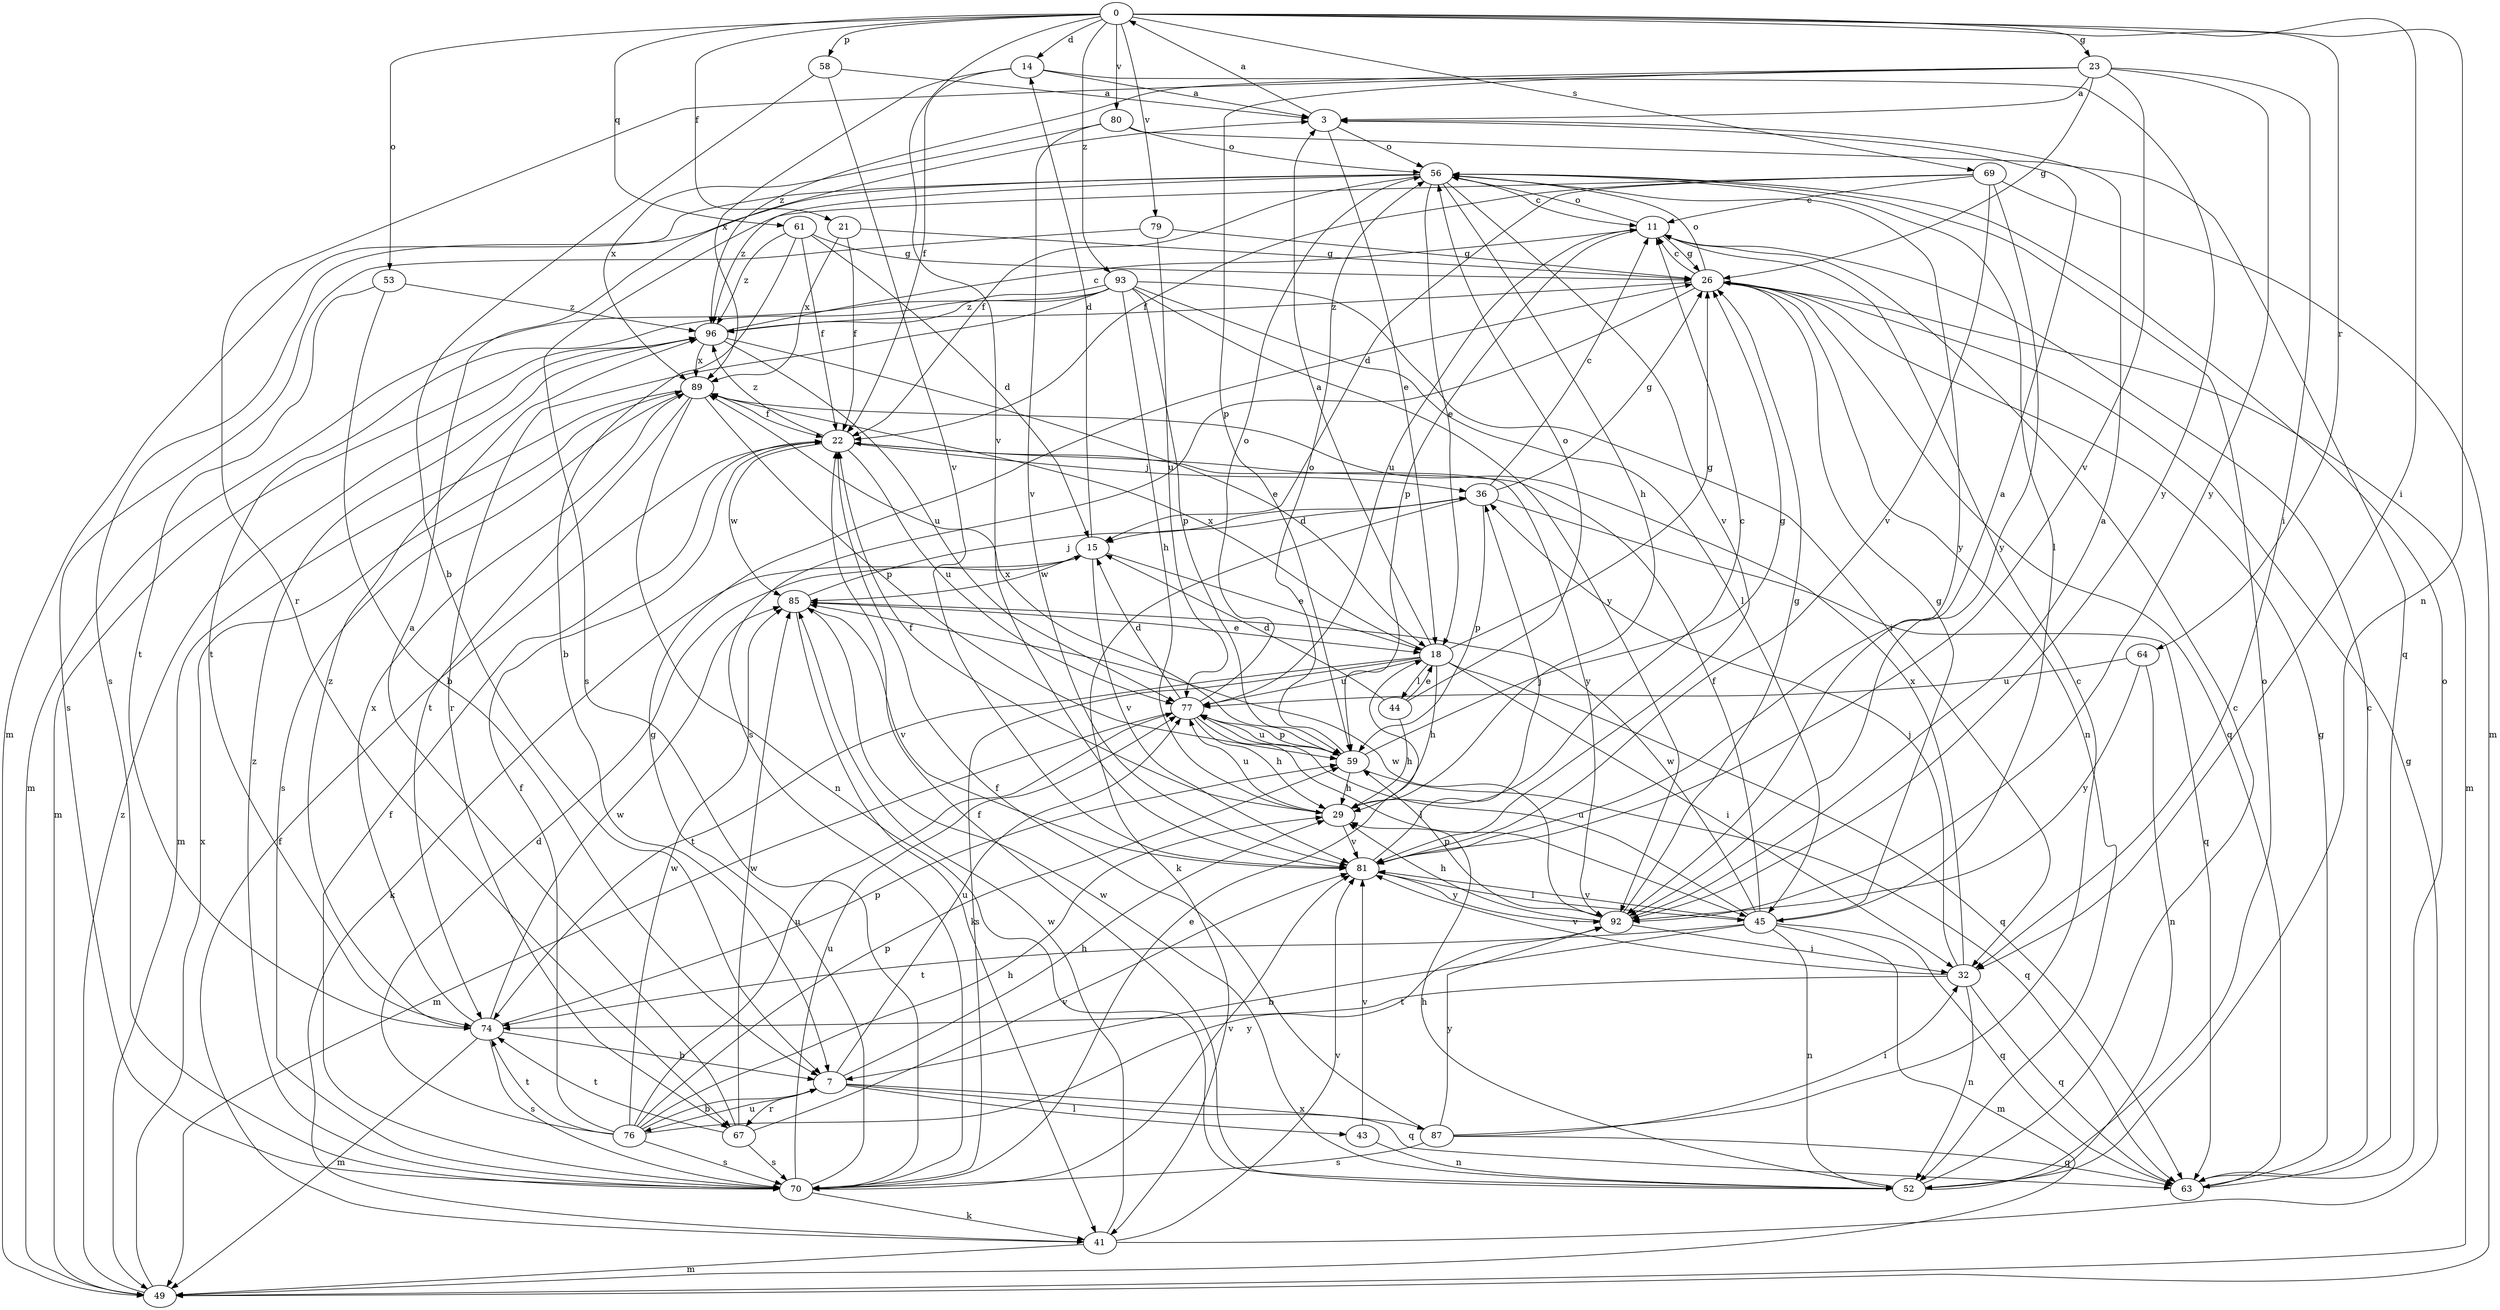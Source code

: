 strict digraph  {
0;
3;
7;
11;
14;
15;
18;
21;
22;
23;
26;
29;
32;
36;
41;
43;
44;
45;
49;
52;
53;
56;
58;
59;
61;
63;
64;
67;
69;
70;
74;
76;
77;
79;
80;
81;
85;
87;
89;
92;
93;
96;
0 -> 14  [label=d];
0 -> 21  [label=f];
0 -> 23  [label=g];
0 -> 32  [label=i];
0 -> 52  [label=n];
0 -> 53  [label=o];
0 -> 58  [label=p];
0 -> 61  [label=q];
0 -> 64  [label=r];
0 -> 69  [label=s];
0 -> 79  [label=v];
0 -> 80  [label=v];
0 -> 81  [label=v];
0 -> 93  [label=z];
3 -> 0  [label=a];
3 -> 18  [label=e];
3 -> 56  [label=o];
7 -> 29  [label=h];
7 -> 43  [label=l];
7 -> 63  [label=q];
7 -> 67  [label=r];
7 -> 76  [label=u];
7 -> 77  [label=u];
7 -> 87  [label=x];
11 -> 26  [label=g];
11 -> 56  [label=o];
11 -> 59  [label=p];
11 -> 77  [label=u];
14 -> 3  [label=a];
14 -> 22  [label=f];
14 -> 89  [label=x];
14 -> 92  [label=y];
15 -> 14  [label=d];
15 -> 18  [label=e];
15 -> 41  [label=k];
15 -> 81  [label=v];
15 -> 85  [label=w];
18 -> 3  [label=a];
18 -> 26  [label=g];
18 -> 29  [label=h];
18 -> 32  [label=i];
18 -> 44  [label=l];
18 -> 63  [label=q];
18 -> 70  [label=s];
18 -> 74  [label=t];
18 -> 77  [label=u];
18 -> 89  [label=x];
21 -> 22  [label=f];
21 -> 26  [label=g];
21 -> 89  [label=x];
22 -> 36  [label=j];
22 -> 77  [label=u];
22 -> 85  [label=w];
22 -> 92  [label=y];
22 -> 96  [label=z];
23 -> 3  [label=a];
23 -> 26  [label=g];
23 -> 32  [label=i];
23 -> 59  [label=p];
23 -> 67  [label=r];
23 -> 81  [label=v];
23 -> 92  [label=y];
23 -> 96  [label=z];
26 -> 11  [label=c];
26 -> 49  [label=m];
26 -> 52  [label=n];
26 -> 56  [label=o];
26 -> 63  [label=q];
26 -> 70  [label=s];
26 -> 96  [label=z];
29 -> 11  [label=c];
29 -> 22  [label=f];
29 -> 77  [label=u];
29 -> 81  [label=v];
32 -> 36  [label=j];
32 -> 52  [label=n];
32 -> 63  [label=q];
32 -> 74  [label=t];
32 -> 81  [label=v];
32 -> 89  [label=x];
36 -> 11  [label=c];
36 -> 15  [label=d];
36 -> 26  [label=g];
36 -> 41  [label=k];
36 -> 59  [label=p];
36 -> 63  [label=q];
41 -> 22  [label=f];
41 -> 26  [label=g];
41 -> 49  [label=m];
41 -> 81  [label=v];
41 -> 85  [label=w];
43 -> 52  [label=n];
43 -> 81  [label=v];
44 -> 15  [label=d];
44 -> 18  [label=e];
44 -> 29  [label=h];
44 -> 56  [label=o];
45 -> 7  [label=b];
45 -> 22  [label=f];
45 -> 26  [label=g];
45 -> 49  [label=m];
45 -> 52  [label=n];
45 -> 63  [label=q];
45 -> 74  [label=t];
45 -> 77  [label=u];
45 -> 81  [label=v];
45 -> 85  [label=w];
49 -> 89  [label=x];
49 -> 96  [label=z];
52 -> 11  [label=c];
52 -> 22  [label=f];
52 -> 29  [label=h];
52 -> 56  [label=o];
52 -> 85  [label=w];
53 -> 7  [label=b];
53 -> 74  [label=t];
53 -> 96  [label=z];
56 -> 11  [label=c];
56 -> 18  [label=e];
56 -> 22  [label=f];
56 -> 29  [label=h];
56 -> 45  [label=l];
56 -> 49  [label=m];
56 -> 70  [label=s];
56 -> 81  [label=v];
56 -> 92  [label=y];
56 -> 96  [label=z];
58 -> 3  [label=a];
58 -> 7  [label=b];
58 -> 81  [label=v];
59 -> 26  [label=g];
59 -> 29  [label=h];
59 -> 56  [label=o];
59 -> 63  [label=q];
59 -> 77  [label=u];
59 -> 89  [label=x];
61 -> 7  [label=b];
61 -> 15  [label=d];
61 -> 22  [label=f];
61 -> 26  [label=g];
61 -> 96  [label=z];
63 -> 11  [label=c];
63 -> 26  [label=g];
63 -> 56  [label=o];
64 -> 52  [label=n];
64 -> 77  [label=u];
64 -> 92  [label=y];
67 -> 3  [label=a];
67 -> 70  [label=s];
67 -> 74  [label=t];
67 -> 81  [label=v];
67 -> 85  [label=w];
69 -> 11  [label=c];
69 -> 15  [label=d];
69 -> 22  [label=f];
69 -> 49  [label=m];
69 -> 70  [label=s];
69 -> 81  [label=v];
69 -> 92  [label=y];
70 -> 18  [label=e];
70 -> 22  [label=f];
70 -> 26  [label=g];
70 -> 41  [label=k];
70 -> 77  [label=u];
70 -> 81  [label=v];
70 -> 96  [label=z];
74 -> 7  [label=b];
74 -> 49  [label=m];
74 -> 59  [label=p];
74 -> 70  [label=s];
74 -> 85  [label=w];
74 -> 89  [label=x];
74 -> 96  [label=z];
76 -> 7  [label=b];
76 -> 15  [label=d];
76 -> 22  [label=f];
76 -> 29  [label=h];
76 -> 59  [label=p];
76 -> 70  [label=s];
76 -> 74  [label=t];
76 -> 77  [label=u];
76 -> 85  [label=w];
76 -> 92  [label=y];
77 -> 15  [label=d];
77 -> 29  [label=h];
77 -> 45  [label=l];
77 -> 49  [label=m];
77 -> 56  [label=o];
77 -> 59  [label=p];
79 -> 26  [label=g];
79 -> 70  [label=s];
79 -> 77  [label=u];
80 -> 56  [label=o];
80 -> 63  [label=q];
80 -> 81  [label=v];
80 -> 89  [label=x];
81 -> 3  [label=a];
81 -> 36  [label=j];
81 -> 45  [label=l];
81 -> 92  [label=y];
85 -> 18  [label=e];
85 -> 36  [label=j];
85 -> 41  [label=k];
85 -> 81  [label=v];
87 -> 11  [label=c];
87 -> 22  [label=f];
87 -> 32  [label=i];
87 -> 63  [label=q];
87 -> 70  [label=s];
87 -> 92  [label=y];
89 -> 22  [label=f];
89 -> 49  [label=m];
89 -> 52  [label=n];
89 -> 59  [label=p];
89 -> 70  [label=s];
89 -> 74  [label=t];
92 -> 3  [label=a];
92 -> 26  [label=g];
92 -> 29  [label=h];
92 -> 32  [label=i];
92 -> 59  [label=p];
92 -> 85  [label=w];
93 -> 29  [label=h];
93 -> 32  [label=i];
93 -> 45  [label=l];
93 -> 49  [label=m];
93 -> 59  [label=p];
93 -> 67  [label=r];
93 -> 74  [label=t];
93 -> 92  [label=y];
93 -> 96  [label=z];
96 -> 11  [label=c];
96 -> 18  [label=e];
96 -> 49  [label=m];
96 -> 77  [label=u];
96 -> 89  [label=x];
}
